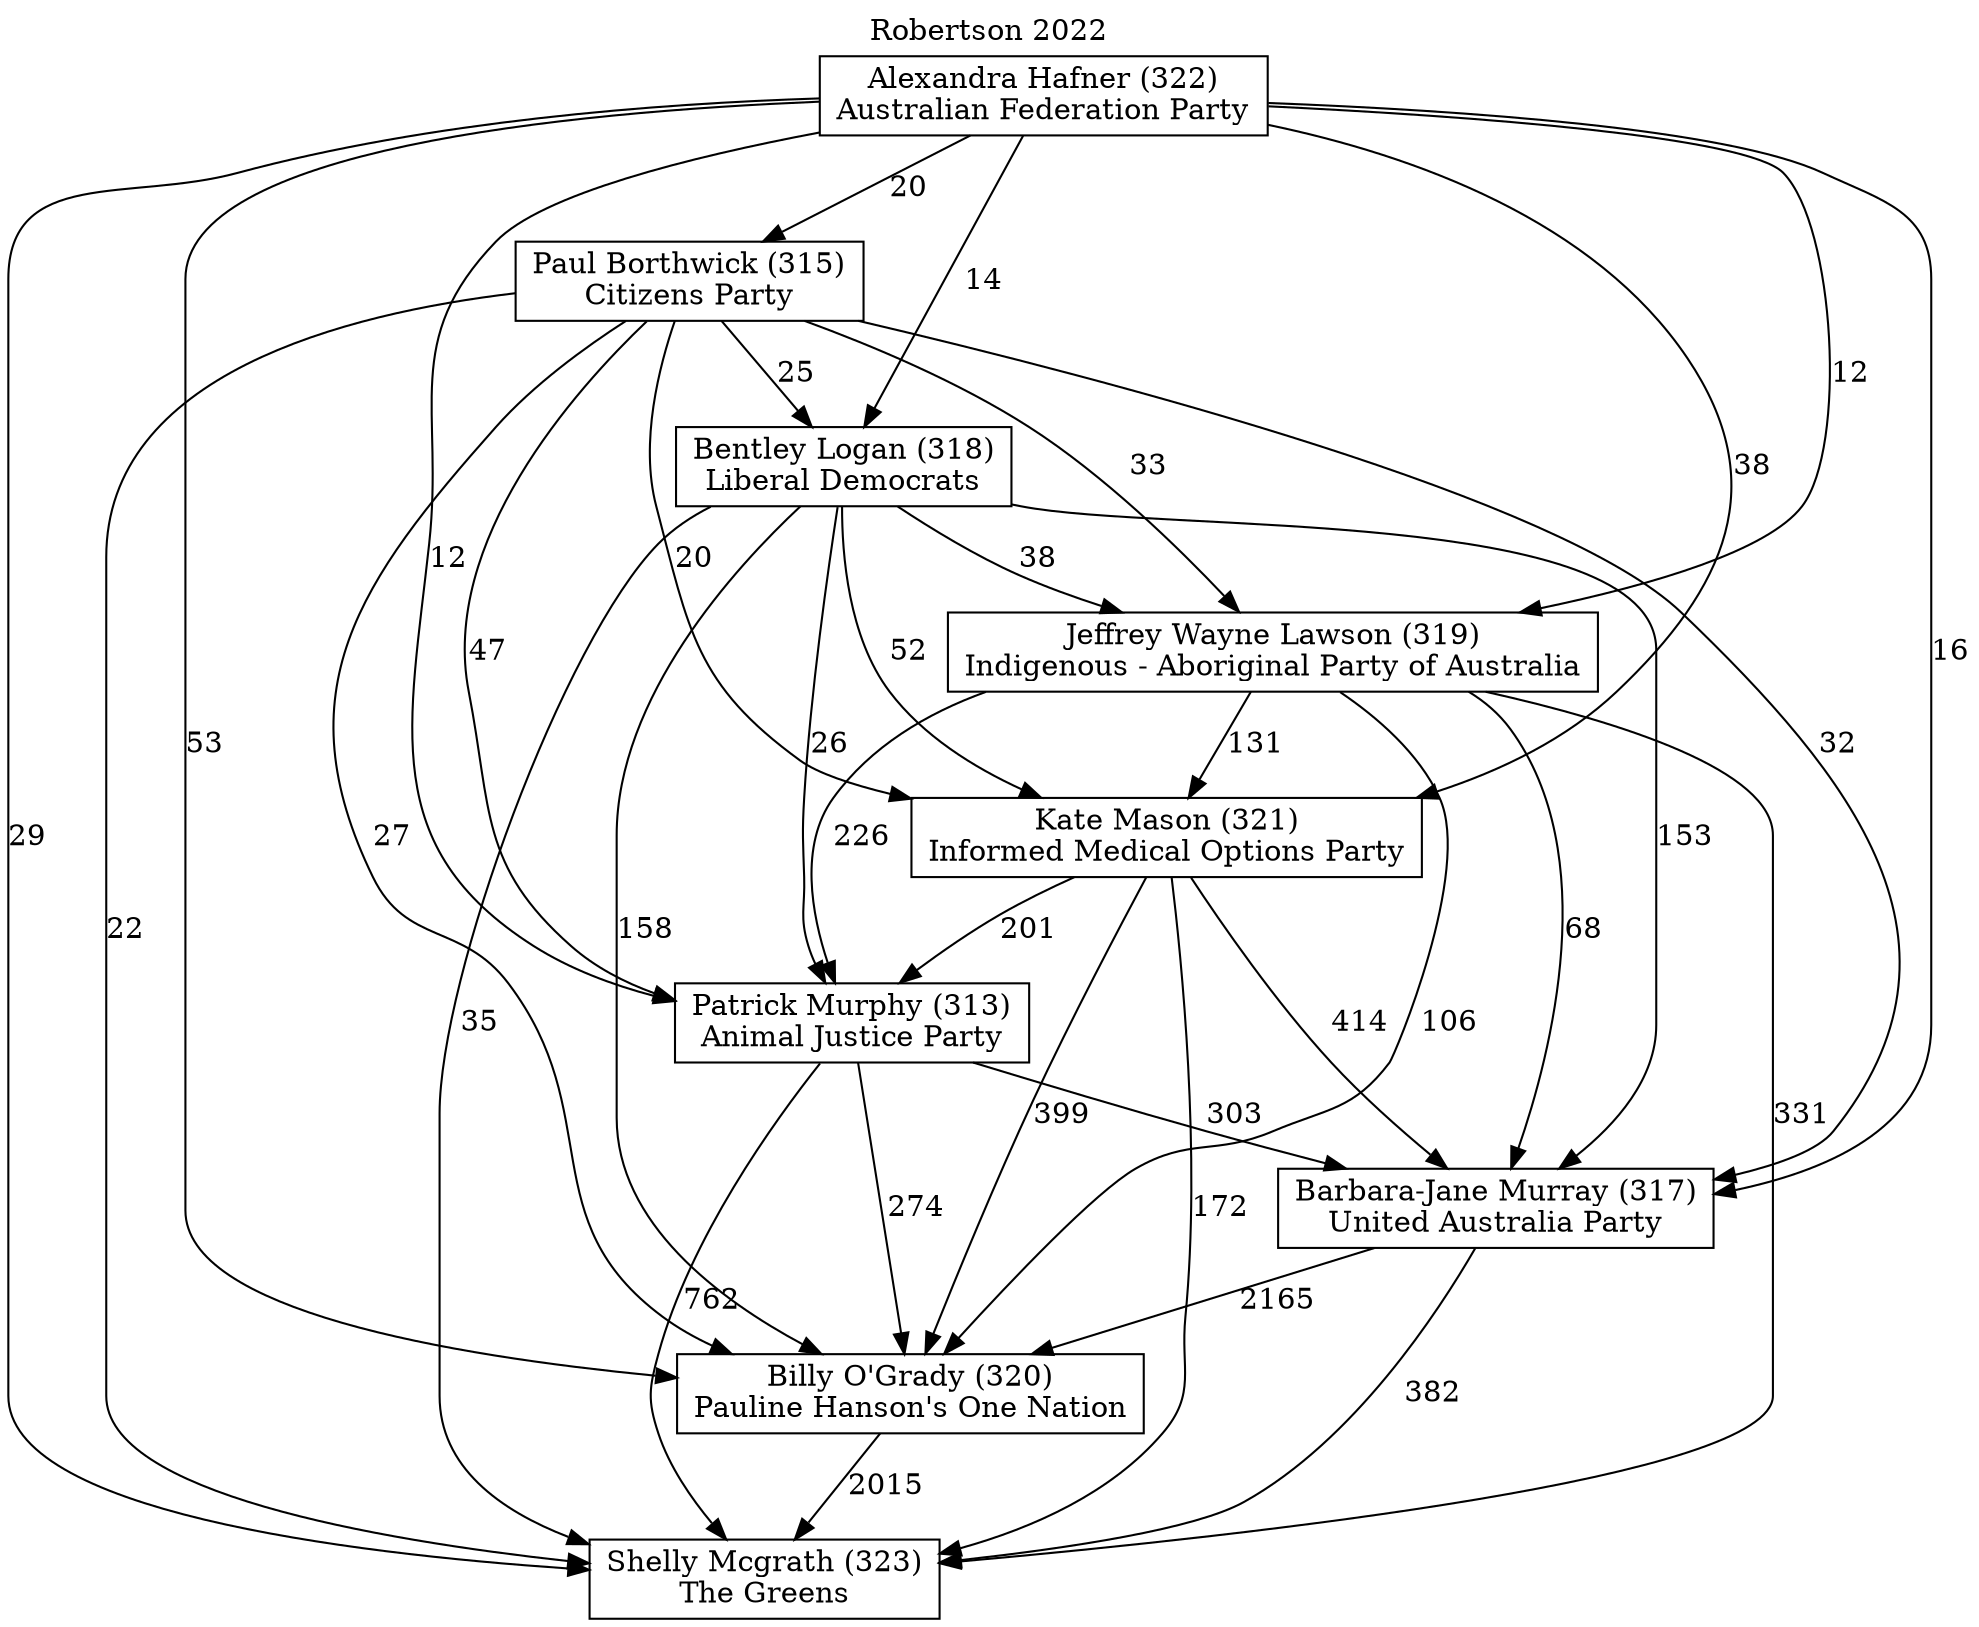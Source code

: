 // House preference flow
digraph "Shelly Mcgrath (323)_Robertson_2022" {
	graph [label="Robertson 2022" labelloc=t mclimit=10]
	node [shape=box]
	"Patrick Murphy (313)" [label="Patrick Murphy (313)
Animal Justice Party"]
	"Shelly Mcgrath (323)" [label="Shelly Mcgrath (323)
The Greens"]
	"Jeffrey Wayne Lawson (319)" [label="Jeffrey Wayne Lawson (319)
Indigenous - Aboriginal Party of Australia"]
	"Billy O'Grady (320)" [label="Billy O'Grady (320)
Pauline Hanson's One Nation"]
	"Alexandra Hafner (322)" [label="Alexandra Hafner (322)
Australian Federation Party"]
	"Paul Borthwick (315)" [label="Paul Borthwick (315)
Citizens Party"]
	"Kate Mason (321)" [label="Kate Mason (321)
Informed Medical Options Party"]
	"Barbara-Jane Murray (317)" [label="Barbara-Jane Murray (317)
United Australia Party"]
	"Bentley Logan (318)" [label="Bentley Logan (318)
Liberal Democrats"]
	"Alexandra Hafner (322)" -> "Jeffrey Wayne Lawson (319)" [label=12]
	"Paul Borthwick (315)" -> "Barbara-Jane Murray (317)" [label=32]
	"Patrick Murphy (313)" -> "Billy O'Grady (320)" [label=274]
	"Bentley Logan (318)" -> "Shelly Mcgrath (323)" [label=35]
	"Kate Mason (321)" -> "Barbara-Jane Murray (317)" [label=414]
	"Kate Mason (321)" -> "Patrick Murphy (313)" [label=201]
	"Bentley Logan (318)" -> "Barbara-Jane Murray (317)" [label=153]
	"Paul Borthwick (315)" -> "Bentley Logan (318)" [label=25]
	"Paul Borthwick (315)" -> "Shelly Mcgrath (323)" [label=22]
	"Paul Borthwick (315)" -> "Billy O'Grady (320)" [label=27]
	"Paul Borthwick (315)" -> "Kate Mason (321)" [label=20]
	"Paul Borthwick (315)" -> "Jeffrey Wayne Lawson (319)" [label=33]
	"Kate Mason (321)" -> "Billy O'Grady (320)" [label=399]
	"Jeffrey Wayne Lawson (319)" -> "Kate Mason (321)" [label=131]
	"Jeffrey Wayne Lawson (319)" -> "Billy O'Grady (320)" [label=106]
	"Bentley Logan (318)" -> "Billy O'Grady (320)" [label=158]
	"Jeffrey Wayne Lawson (319)" -> "Shelly Mcgrath (323)" [label=331]
	"Bentley Logan (318)" -> "Kate Mason (321)" [label=52]
	"Patrick Murphy (313)" -> "Barbara-Jane Murray (317)" [label=303]
	"Bentley Logan (318)" -> "Patrick Murphy (313)" [label=26]
	"Barbara-Jane Murray (317)" -> "Shelly Mcgrath (323)" [label=382]
	"Alexandra Hafner (322)" -> "Kate Mason (321)" [label=38]
	"Alexandra Hafner (322)" -> "Billy O'Grady (320)" [label=53]
	"Kate Mason (321)" -> "Shelly Mcgrath (323)" [label=172]
	"Jeffrey Wayne Lawson (319)" -> "Barbara-Jane Murray (317)" [label=68]
	"Jeffrey Wayne Lawson (319)" -> "Patrick Murphy (313)" [label=226]
	"Barbara-Jane Murray (317)" -> "Billy O'Grady (320)" [label=2165]
	"Alexandra Hafner (322)" -> "Patrick Murphy (313)" [label=12]
	"Bentley Logan (318)" -> "Jeffrey Wayne Lawson (319)" [label=38]
	"Paul Borthwick (315)" -> "Patrick Murphy (313)" [label=47]
	"Patrick Murphy (313)" -> "Shelly Mcgrath (323)" [label=762]
	"Billy O'Grady (320)" -> "Shelly Mcgrath (323)" [label=2015]
	"Alexandra Hafner (322)" -> "Bentley Logan (318)" [label=14]
	"Alexandra Hafner (322)" -> "Shelly Mcgrath (323)" [label=29]
	"Alexandra Hafner (322)" -> "Barbara-Jane Murray (317)" [label=16]
	"Alexandra Hafner (322)" -> "Paul Borthwick (315)" [label=20]
}

